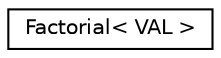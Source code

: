 digraph G
{
  edge [fontname="Helvetica",fontsize="10",labelfontname="Helvetica",labelfontsize="10"];
  node [fontname="Helvetica",fontsize="10",shape=record];
  rankdir="LR";
  Node1 [label="Factorial\< VAL \>",height=0.2,width=0.4,color="black", fillcolor="white", style="filled",URL="$structFactorial.html"];
}
